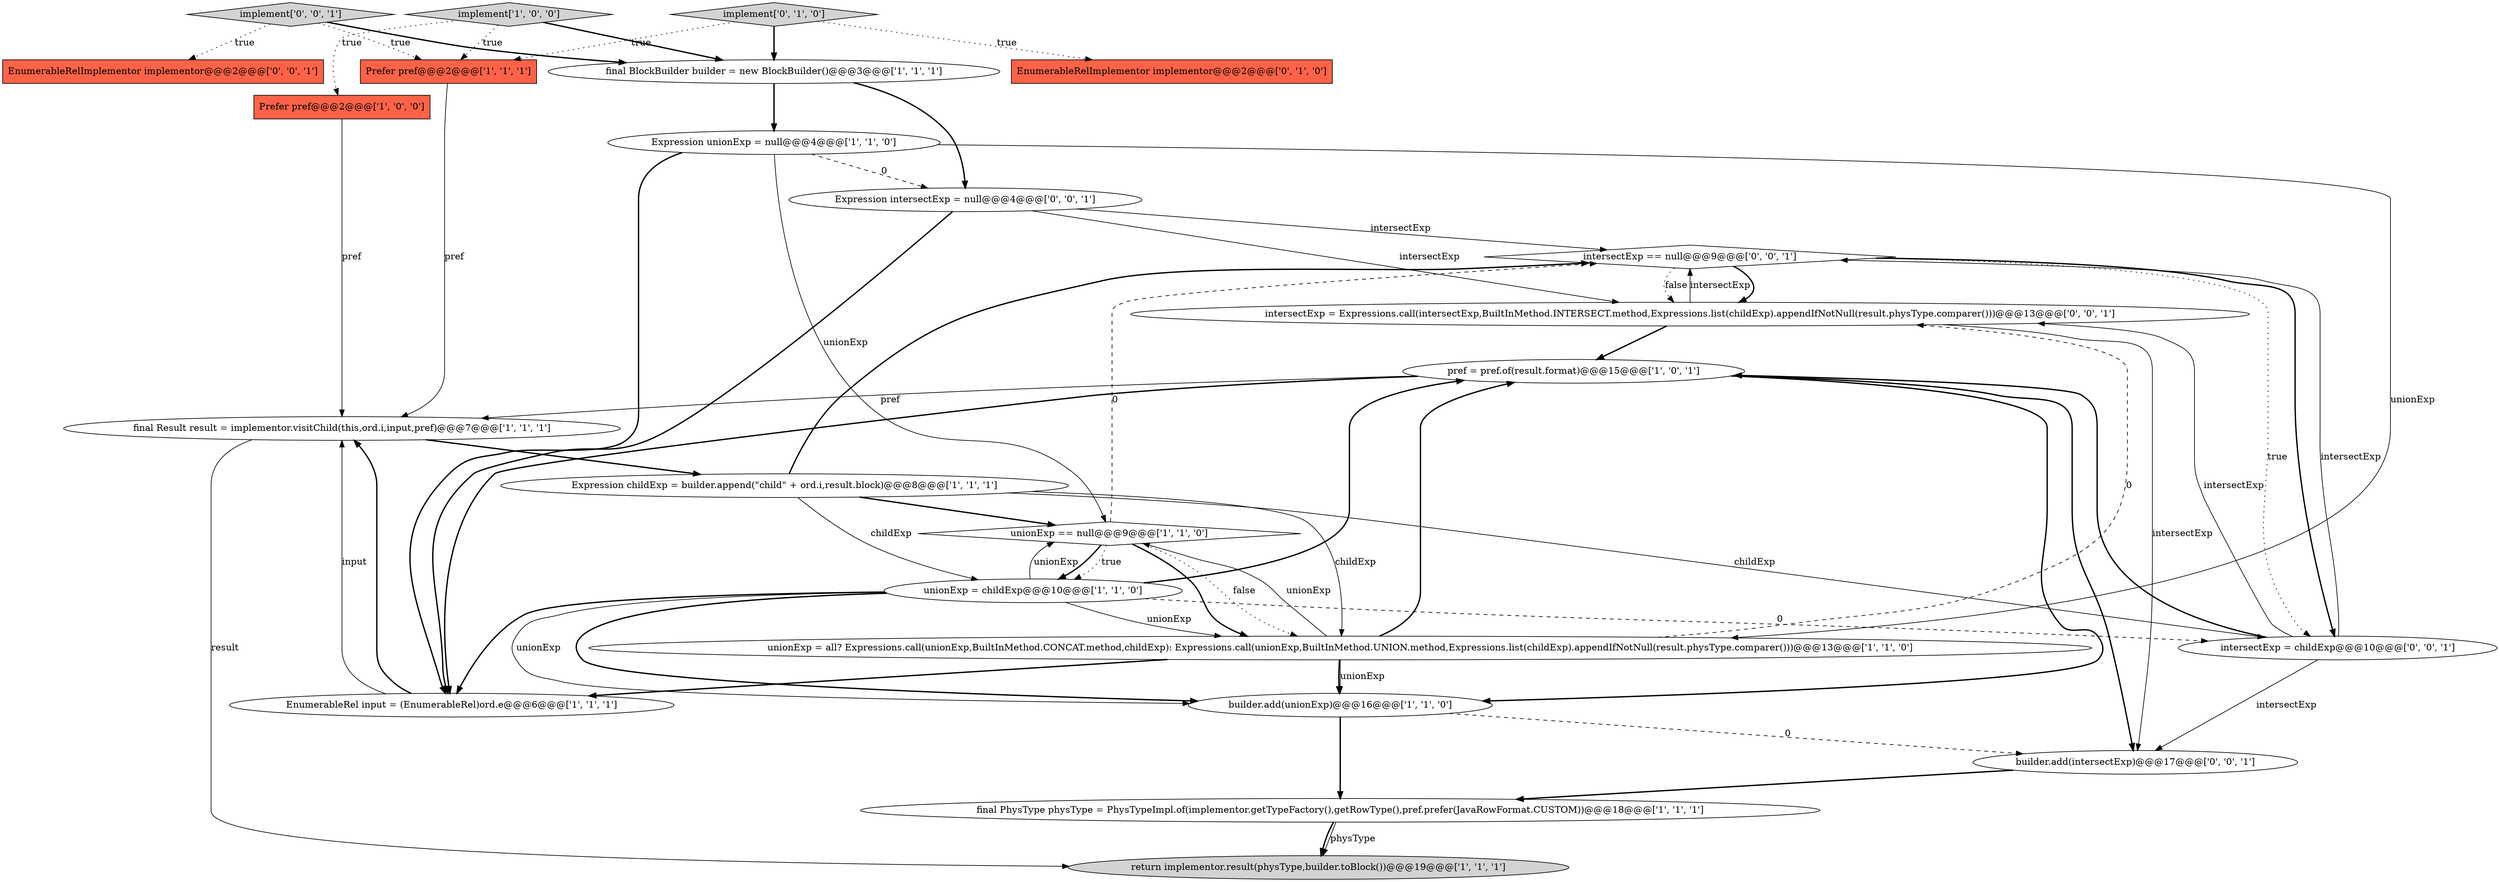 digraph {
23 [style = filled, label = "EnumerableRelImplementor implementor@@@2@@@['0', '0', '1']", fillcolor = tomato, shape = box image = "AAA0AAABBB3BBB"];
4 [style = filled, label = "unionExp == null@@@9@@@['1', '1', '0']", fillcolor = white, shape = diamond image = "AAA0AAABBB1BBB"];
14 [style = filled, label = "final Result result = implementor.visitChild(this,ord.i,input,pref)@@@7@@@['1', '1', '1']", fillcolor = white, shape = ellipse image = "AAA0AAABBB1BBB"];
18 [style = filled, label = "intersectExp == null@@@9@@@['0', '0', '1']", fillcolor = white, shape = diamond image = "AAA0AAABBB3BBB"];
10 [style = filled, label = "EnumerableRel input = (EnumerableRel)ord.e@@@6@@@['1', '1', '1']", fillcolor = white, shape = ellipse image = "AAA0AAABBB1BBB"];
2 [style = filled, label = "unionExp = childExp@@@10@@@['1', '1', '0']", fillcolor = white, shape = ellipse image = "AAA0AAABBB1BBB"];
3 [style = filled, label = "return implementor.result(physType,builder.toBlock())@@@19@@@['1', '1', '1']", fillcolor = lightgray, shape = ellipse image = "AAA0AAABBB1BBB"];
6 [style = filled, label = "final BlockBuilder builder = new BlockBuilder()@@@3@@@['1', '1', '1']", fillcolor = white, shape = ellipse image = "AAA0AAABBB1BBB"];
11 [style = filled, label = "final PhysType physType = PhysTypeImpl.of(implementor.getTypeFactory(),getRowType(),pref.prefer(JavaRowFormat.CUSTOM))@@@18@@@['1', '1', '1']", fillcolor = white, shape = ellipse image = "AAA0AAABBB1BBB"];
8 [style = filled, label = "implement['1', '0', '0']", fillcolor = lightgray, shape = diamond image = "AAA0AAABBB1BBB"];
16 [style = filled, label = "implement['0', '1', '0']", fillcolor = lightgray, shape = diamond image = "AAA0AAABBB2BBB"];
5 [style = filled, label = "unionExp = all? Expressions.call(unionExp,BuiltInMethod.CONCAT.method,childExp): Expressions.call(unionExp,BuiltInMethod.UNION.method,Expressions.list(childExp).appendIfNotNull(result.physType.comparer()))@@@13@@@['1', '1', '0']", fillcolor = white, shape = ellipse image = "AAA0AAABBB1BBB"];
15 [style = filled, label = "EnumerableRelImplementor implementor@@@2@@@['0', '1', '0']", fillcolor = tomato, shape = box image = "AAA0AAABBB2BBB"];
22 [style = filled, label = "Expression intersectExp = null@@@4@@@['0', '0', '1']", fillcolor = white, shape = ellipse image = "AAA0AAABBB3BBB"];
9 [style = filled, label = "pref = pref.of(result.format)@@@15@@@['1', '0', '1']", fillcolor = white, shape = ellipse image = "AAA0AAABBB1BBB"];
19 [style = filled, label = "intersectExp = Expressions.call(intersectExp,BuiltInMethod.INTERSECT.method,Expressions.list(childExp).appendIfNotNull(result.physType.comparer()))@@@13@@@['0', '0', '1']", fillcolor = white, shape = ellipse image = "AAA0AAABBB3BBB"];
12 [style = filled, label = "Prefer pref@@@2@@@['1', '1', '1']", fillcolor = tomato, shape = box image = "AAA0AAABBB1BBB"];
13 [style = filled, label = "builder.add(unionExp)@@@16@@@['1', '1', '0']", fillcolor = white, shape = ellipse image = "AAA0AAABBB1BBB"];
1 [style = filled, label = "Expression childExp = builder.append(\"child\" + ord.i,result.block)@@@8@@@['1', '1', '1']", fillcolor = white, shape = ellipse image = "AAA0AAABBB1BBB"];
21 [style = filled, label = "builder.add(intersectExp)@@@17@@@['0', '0', '1']", fillcolor = white, shape = ellipse image = "AAA0AAABBB3BBB"];
7 [style = filled, label = "Expression unionExp = null@@@4@@@['1', '1', '0']", fillcolor = white, shape = ellipse image = "AAA0AAABBB1BBB"];
20 [style = filled, label = "intersectExp = childExp@@@10@@@['0', '0', '1']", fillcolor = white, shape = ellipse image = "AAA0AAABBB3BBB"];
17 [style = filled, label = "implement['0', '0', '1']", fillcolor = lightgray, shape = diamond image = "AAA0AAABBB3BBB"];
0 [style = filled, label = "Prefer pref@@@2@@@['1', '0', '0']", fillcolor = tomato, shape = box image = "AAA0AAABBB1BBB"];
0->14 [style = solid, label="pref"];
14->3 [style = solid, label="result"];
2->13 [style = solid, label="unionExp"];
21->11 [style = bold, label=""];
11->3 [style = bold, label=""];
18->20 [style = dotted, label="true"];
12->14 [style = solid, label="pref"];
19->18 [style = solid, label="intersectExp"];
11->3 [style = solid, label="physType"];
18->20 [style = bold, label=""];
19->9 [style = bold, label=""];
13->21 [style = dashed, label="0"];
7->10 [style = bold, label=""];
5->13 [style = solid, label="unionExp"];
19->21 [style = solid, label="intersectExp"];
2->13 [style = bold, label=""];
4->5 [style = bold, label=""];
2->4 [style = solid, label="unionExp"];
2->20 [style = dashed, label="0"];
9->13 [style = bold, label=""];
17->23 [style = dotted, label="true"];
1->18 [style = bold, label=""];
2->10 [style = bold, label=""];
8->6 [style = bold, label=""];
9->21 [style = bold, label=""];
1->2 [style = solid, label="childExp"];
5->9 [style = bold, label=""];
20->21 [style = solid, label="intersectExp"];
5->10 [style = bold, label=""];
6->22 [style = bold, label=""];
16->15 [style = dotted, label="true"];
5->19 [style = dashed, label="0"];
22->19 [style = solid, label="intersectExp"];
4->2 [style = bold, label=""];
5->13 [style = bold, label=""];
14->1 [style = bold, label=""];
2->9 [style = bold, label=""];
16->12 [style = dotted, label="true"];
13->11 [style = bold, label=""];
17->12 [style = dotted, label="true"];
4->5 [style = dotted, label="false"];
17->6 [style = bold, label=""];
18->19 [style = bold, label=""];
10->14 [style = solid, label="input"];
20->18 [style = solid, label="intersectExp"];
7->22 [style = dashed, label="0"];
7->5 [style = solid, label="unionExp"];
5->4 [style = solid, label="unionExp"];
16->6 [style = bold, label=""];
1->4 [style = bold, label=""];
1->20 [style = solid, label="childExp"];
1->5 [style = solid, label="childExp"];
8->0 [style = dotted, label="true"];
4->18 [style = dashed, label="0"];
22->18 [style = solid, label="intersectExp"];
20->9 [style = bold, label=""];
18->19 [style = dotted, label="false"];
6->7 [style = bold, label=""];
22->10 [style = bold, label=""];
2->5 [style = solid, label="unionExp"];
20->19 [style = solid, label="intersectExp"];
7->4 [style = solid, label="unionExp"];
9->14 [style = solid, label="pref"];
10->14 [style = bold, label=""];
8->12 [style = dotted, label="true"];
9->10 [style = bold, label=""];
4->2 [style = dotted, label="true"];
}
